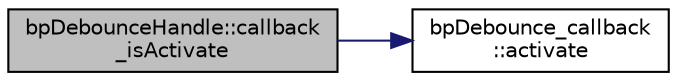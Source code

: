digraph "bpDebounceHandle::callback_isActivate"
{
 // LATEX_PDF_SIZE
  edge [fontname="Helvetica",fontsize="10",labelfontname="Helvetica",labelfontsize="10"];
  node [fontname="Helvetica",fontsize="10",shape=record];
  rankdir="LR";
  Node1 [label="bpDebounceHandle::callback\l_isActivate",height=0.2,width=0.4,color="black", fillcolor="grey75", style="filled", fontcolor="black",tooltip="GETTER: callaback avtiver ou pas."];
  Node1 -> Node2 [color="midnightblue",fontsize="10",style="solid",fontname="Helvetica"];
  Node2 [label="bpDebounce_callback\l::activate",height=0.2,width=0.4,color="black", fillcolor="white", style="filled",URL="$classbp_debounce__callback.html#aed0fc8a0c3f915c02ad4a0a506e0a424",tooltip="GETTER: etat de kactivation de l'appele du callback."];
}
